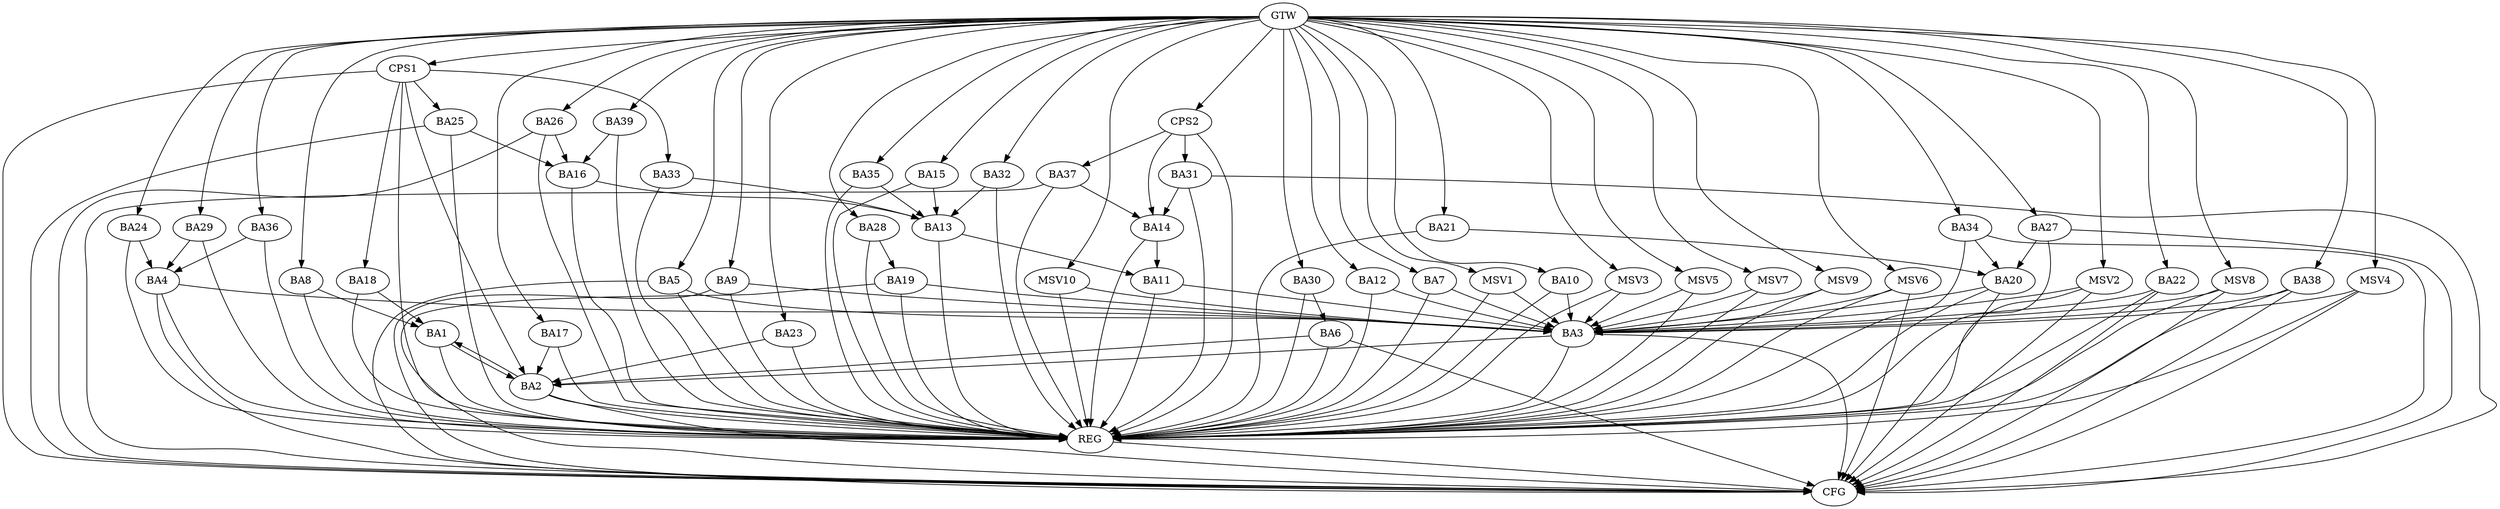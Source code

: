 strict digraph G {
  BA1 [ label="BA1" ];
  BA2 [ label="BA2" ];
  BA3 [ label="BA3" ];
  BA4 [ label="BA4" ];
  BA5 [ label="BA5" ];
  BA6 [ label="BA6" ];
  BA7 [ label="BA7" ];
  BA8 [ label="BA8" ];
  BA9 [ label="BA9" ];
  BA10 [ label="BA10" ];
  BA11 [ label="BA11" ];
  BA12 [ label="BA12" ];
  BA13 [ label="BA13" ];
  BA14 [ label="BA14" ];
  BA15 [ label="BA15" ];
  BA16 [ label="BA16" ];
  BA17 [ label="BA17" ];
  BA18 [ label="BA18" ];
  BA19 [ label="BA19" ];
  BA20 [ label="BA20" ];
  BA21 [ label="BA21" ];
  BA22 [ label="BA22" ];
  BA23 [ label="BA23" ];
  BA24 [ label="BA24" ];
  BA25 [ label="BA25" ];
  BA26 [ label="BA26" ];
  BA27 [ label="BA27" ];
  BA28 [ label="BA28" ];
  BA29 [ label="BA29" ];
  BA30 [ label="BA30" ];
  BA31 [ label="BA31" ];
  BA32 [ label="BA32" ];
  BA33 [ label="BA33" ];
  BA34 [ label="BA34" ];
  BA35 [ label="BA35" ];
  BA36 [ label="BA36" ];
  BA37 [ label="BA37" ];
  BA38 [ label="BA38" ];
  BA39 [ label="BA39" ];
  CPS1 [ label="CPS1" ];
  CPS2 [ label="CPS2" ];
  GTW [ label="GTW" ];
  REG [ label="REG" ];
  CFG [ label="CFG" ];
  MSV1 [ label="MSV1" ];
  MSV2 [ label="MSV2" ];
  MSV3 [ label="MSV3" ];
  MSV4 [ label="MSV4" ];
  MSV5 [ label="MSV5" ];
  MSV6 [ label="MSV6" ];
  MSV7 [ label="MSV7" ];
  MSV8 [ label="MSV8" ];
  MSV9 [ label="MSV9" ];
  MSV10 [ label="MSV10" ];
  BA1 -> BA2;
  BA2 -> BA1;
  BA3 -> BA2;
  BA4 -> BA3;
  BA5 -> BA3;
  BA6 -> BA2;
  BA7 -> BA3;
  BA8 -> BA1;
  BA9 -> BA3;
  BA10 -> BA3;
  BA11 -> BA3;
  BA12 -> BA3;
  BA13 -> BA11;
  BA14 -> BA11;
  BA15 -> BA13;
  BA16 -> BA13;
  BA17 -> BA2;
  BA18 -> BA1;
  BA19 -> BA3;
  BA20 -> BA3;
  BA21 -> BA20;
  BA22 -> BA3;
  BA23 -> BA2;
  BA24 -> BA4;
  BA25 -> BA16;
  BA26 -> BA16;
  BA27 -> BA20;
  BA28 -> BA19;
  BA29 -> BA4;
  BA30 -> BA6;
  BA31 -> BA14;
  BA32 -> BA13;
  BA33 -> BA13;
  BA34 -> BA20;
  BA35 -> BA13;
  BA36 -> BA4;
  BA37 -> BA14;
  BA38 -> BA3;
  BA39 -> BA16;
  CPS1 -> BA33;
  CPS1 -> BA2;
  CPS1 -> BA18;
  CPS1 -> BA25;
  CPS2 -> BA14;
  CPS2 -> BA31;
  CPS2 -> BA37;
  GTW -> BA5;
  GTW -> BA7;
  GTW -> BA8;
  GTW -> BA9;
  GTW -> BA10;
  GTW -> BA12;
  GTW -> BA15;
  GTW -> BA17;
  GTW -> BA21;
  GTW -> BA22;
  GTW -> BA23;
  GTW -> BA24;
  GTW -> BA26;
  GTW -> BA27;
  GTW -> BA28;
  GTW -> BA29;
  GTW -> BA30;
  GTW -> BA32;
  GTW -> BA34;
  GTW -> BA35;
  GTW -> BA36;
  GTW -> BA38;
  GTW -> BA39;
  GTW -> CPS1;
  GTW -> CPS2;
  BA1 -> REG;
  BA2 -> REG;
  BA3 -> REG;
  BA4 -> REG;
  BA5 -> REG;
  BA6 -> REG;
  BA7 -> REG;
  BA8 -> REG;
  BA9 -> REG;
  BA10 -> REG;
  BA11 -> REG;
  BA12 -> REG;
  BA13 -> REG;
  BA14 -> REG;
  BA15 -> REG;
  BA16 -> REG;
  BA17 -> REG;
  BA18 -> REG;
  BA19 -> REG;
  BA20 -> REG;
  BA21 -> REG;
  BA22 -> REG;
  BA23 -> REG;
  BA24 -> REG;
  BA25 -> REG;
  BA26 -> REG;
  BA27 -> REG;
  BA28 -> REG;
  BA29 -> REG;
  BA30 -> REG;
  BA31 -> REG;
  BA32 -> REG;
  BA33 -> REG;
  BA34 -> REG;
  BA35 -> REG;
  BA36 -> REG;
  BA37 -> REG;
  BA38 -> REG;
  BA39 -> REG;
  CPS1 -> REG;
  CPS2 -> REG;
  BA26 -> CFG;
  BA4 -> CFG;
  BA19 -> CFG;
  BA20 -> CFG;
  BA38 -> CFG;
  BA27 -> CFG;
  CPS1 -> CFG;
  BA25 -> CFG;
  BA37 -> CFG;
  BA2 -> CFG;
  BA9 -> CFG;
  BA34 -> CFG;
  BA6 -> CFG;
  BA5 -> CFG;
  BA22 -> CFG;
  BA3 -> CFG;
  BA31 -> CFG;
  REG -> CFG;
  MSV1 -> BA3;
  GTW -> MSV1;
  MSV1 -> REG;
  MSV2 -> BA3;
  MSV3 -> BA3;
  GTW -> MSV2;
  MSV2 -> REG;
  MSV2 -> CFG;
  GTW -> MSV3;
  MSV3 -> REG;
  MSV4 -> BA3;
  GTW -> MSV4;
  MSV4 -> REG;
  MSV4 -> CFG;
  MSV5 -> BA3;
  GTW -> MSV5;
  MSV5 -> REG;
  MSV6 -> BA3;
  GTW -> MSV6;
  MSV6 -> REG;
  MSV6 -> CFG;
  MSV7 -> BA3;
  MSV8 -> BA3;
  GTW -> MSV7;
  MSV7 -> REG;
  GTW -> MSV8;
  MSV8 -> REG;
  MSV8 -> CFG;
  MSV9 -> BA3;
  GTW -> MSV9;
  MSV9 -> REG;
  MSV10 -> BA3;
  GTW -> MSV10;
  MSV10 -> REG;
}
